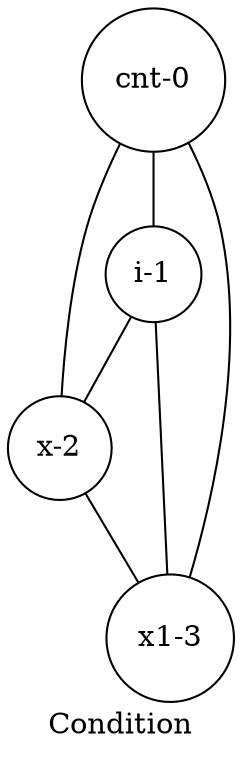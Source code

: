 graph Condition{
label =Condition
cnt[label="cnt-0", shape=circle, style=filled, fillcolor=White]
i[label="i-1", shape=circle, style=filled, fillcolor=White]
x[label="x-2", shape=circle, style=filled, fillcolor=White]
x1[label="x1-3", shape=circle, style=filled, fillcolor=White]
cnt--i
cnt--x
cnt--x1
i--x
i--x1
x--x1
}
